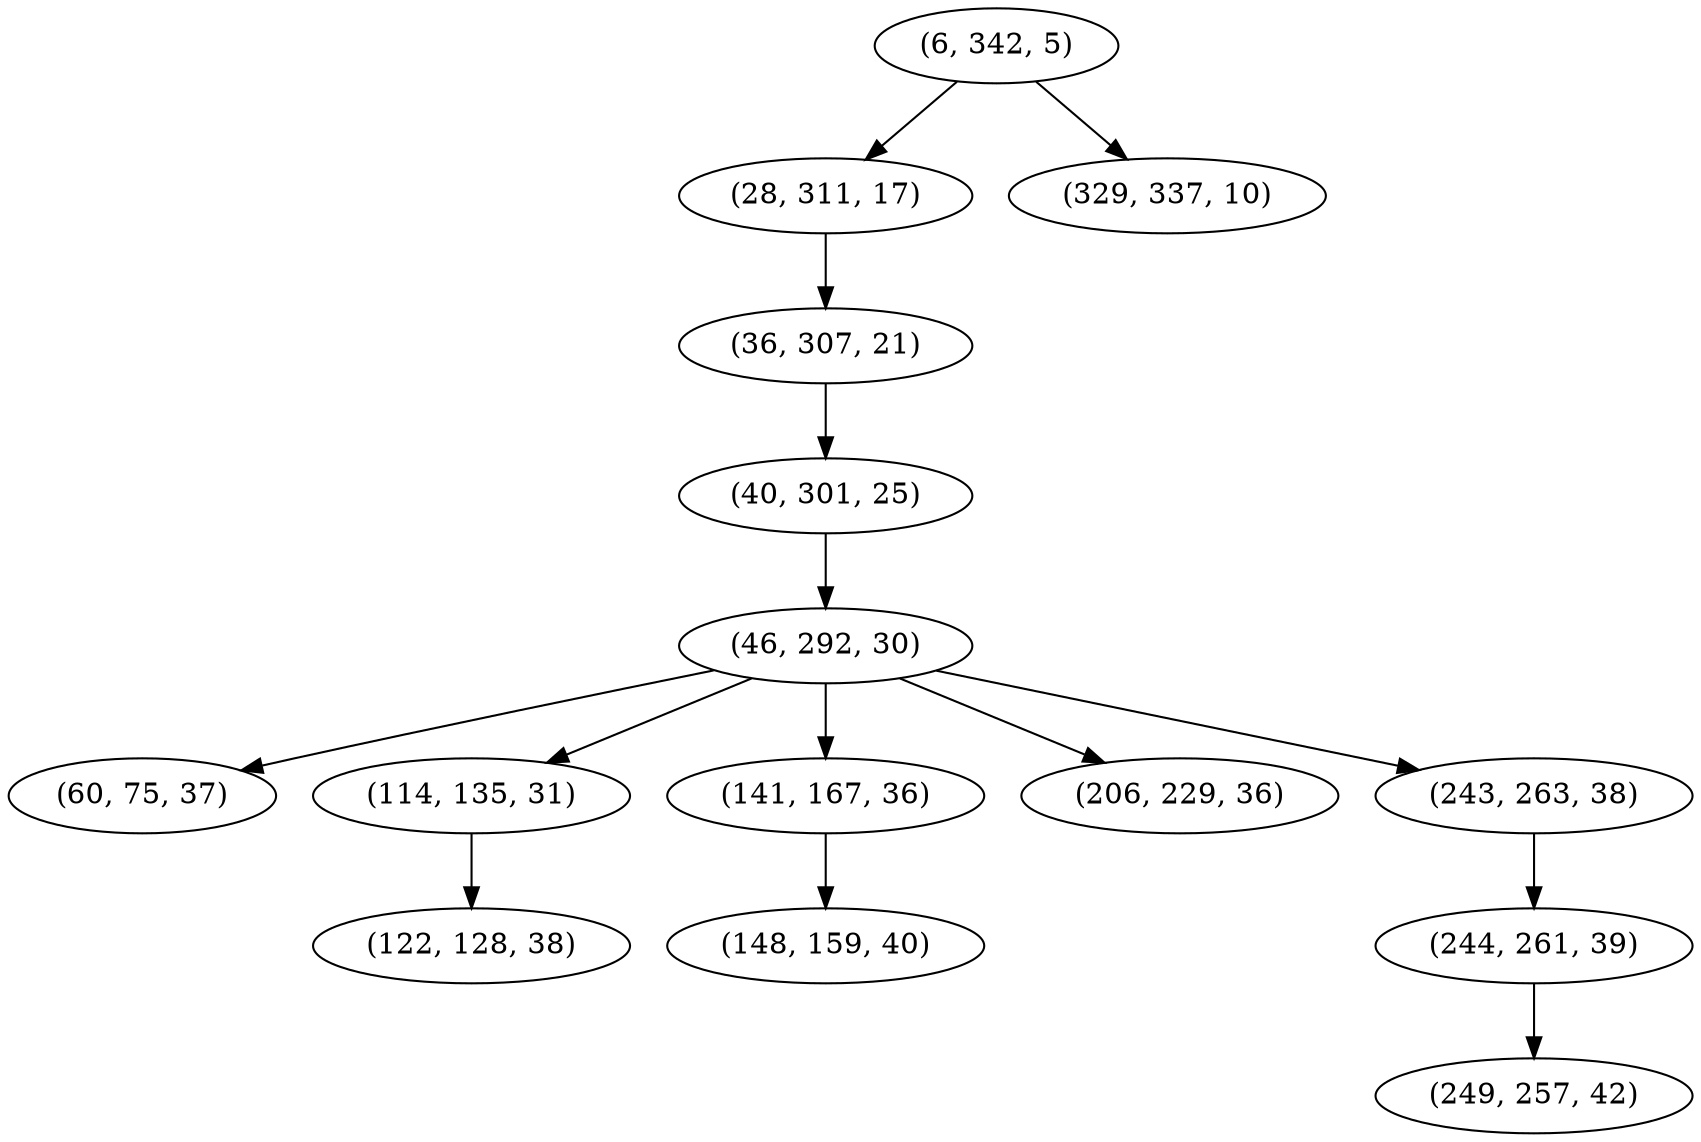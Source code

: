 digraph tree {
    "(6, 342, 5)";
    "(28, 311, 17)";
    "(36, 307, 21)";
    "(40, 301, 25)";
    "(46, 292, 30)";
    "(60, 75, 37)";
    "(114, 135, 31)";
    "(122, 128, 38)";
    "(141, 167, 36)";
    "(148, 159, 40)";
    "(206, 229, 36)";
    "(243, 263, 38)";
    "(244, 261, 39)";
    "(249, 257, 42)";
    "(329, 337, 10)";
    "(6, 342, 5)" -> "(28, 311, 17)";
    "(6, 342, 5)" -> "(329, 337, 10)";
    "(28, 311, 17)" -> "(36, 307, 21)";
    "(36, 307, 21)" -> "(40, 301, 25)";
    "(40, 301, 25)" -> "(46, 292, 30)";
    "(46, 292, 30)" -> "(60, 75, 37)";
    "(46, 292, 30)" -> "(114, 135, 31)";
    "(46, 292, 30)" -> "(141, 167, 36)";
    "(46, 292, 30)" -> "(206, 229, 36)";
    "(46, 292, 30)" -> "(243, 263, 38)";
    "(114, 135, 31)" -> "(122, 128, 38)";
    "(141, 167, 36)" -> "(148, 159, 40)";
    "(243, 263, 38)" -> "(244, 261, 39)";
    "(244, 261, 39)" -> "(249, 257, 42)";
}

